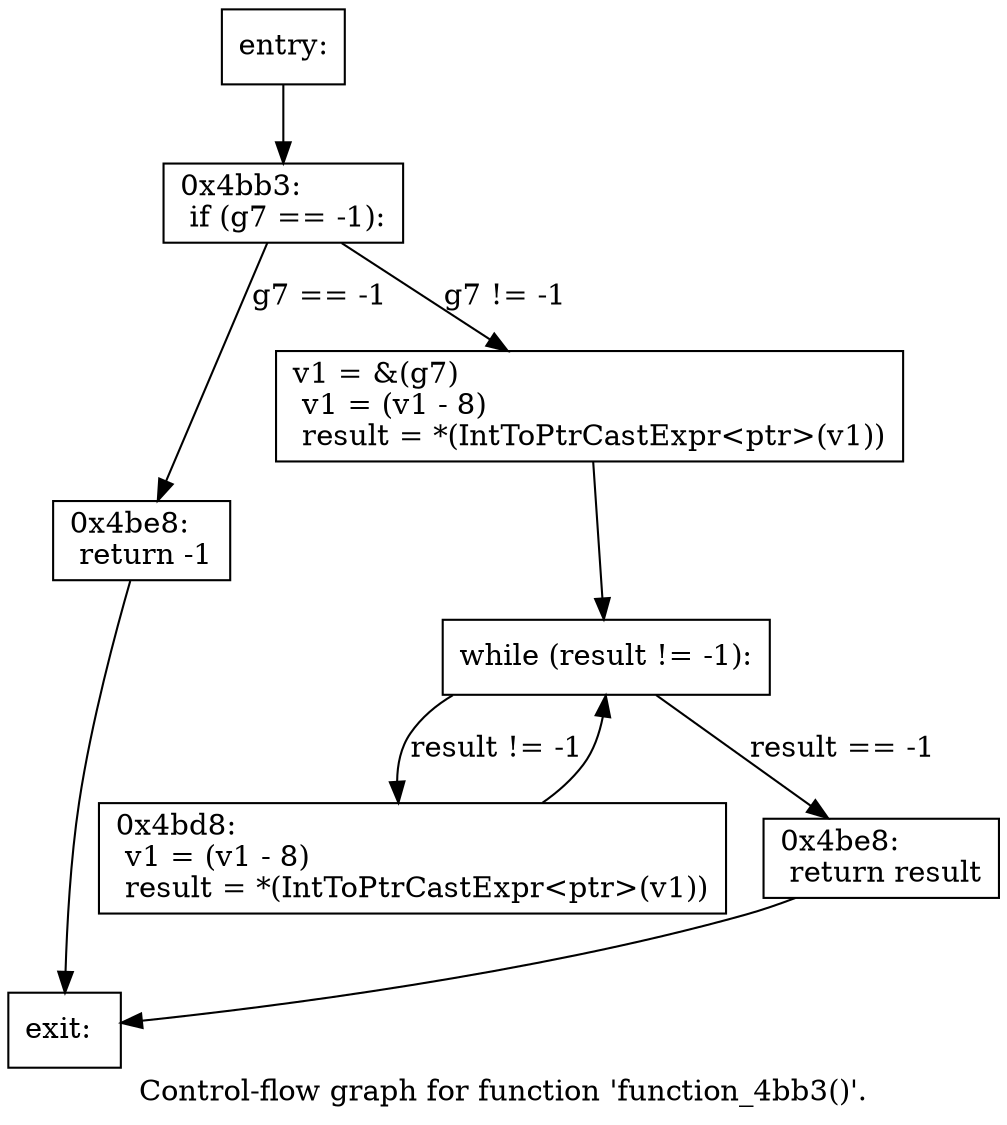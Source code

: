 digraph "Control-flow graph for function 'function_4bb3()'." {
  label="Control-flow graph for function 'function_4bb3()'.";
  node [shape=record];

  Node077217D0 [label="{entry:\l}"];
  Node077217D0 -> Node07721A10;
  Node07721A10 [label="{0x4bb3:\l  if (g7 == -1):\l}"];
  Node07721A10 -> Node07721B30 [label="g7 == -1"];
  Node07721A10 -> Node07721A58 [label="g7 != -1"];
  Node07721B30 [label="{0x4be8:\l  return -1\l}"];
  Node07721B30 -> Node077218F0;
  Node07721A58 [label="{  v1 = &(g7)\l  v1 = (v1 - 8)\l  result = *(IntToPtrCastExpr\<ptr\>(v1))\l}"];
  Node07721A58 -> Node07721AA0;
  Node077218F0 [label="{exit:\l}"];
  Node07721AA0 [label="{  while (result != -1):\l}"];
  Node07721AA0 -> Node07721B78 [label="result != -1"];
  Node07721AA0 -> Node07721AE8 [label="result == -1"];
  Node07721B78 [label="{0x4bd8:\l  v1 = (v1 - 8)\l  result = *(IntToPtrCastExpr\<ptr\>(v1))\l}"];
  Node07721B78 -> Node07721AA0;
  Node07721AE8 [label="{0x4be8:\l  return result\l}"];
  Node07721AE8 -> Node077218F0;

}
